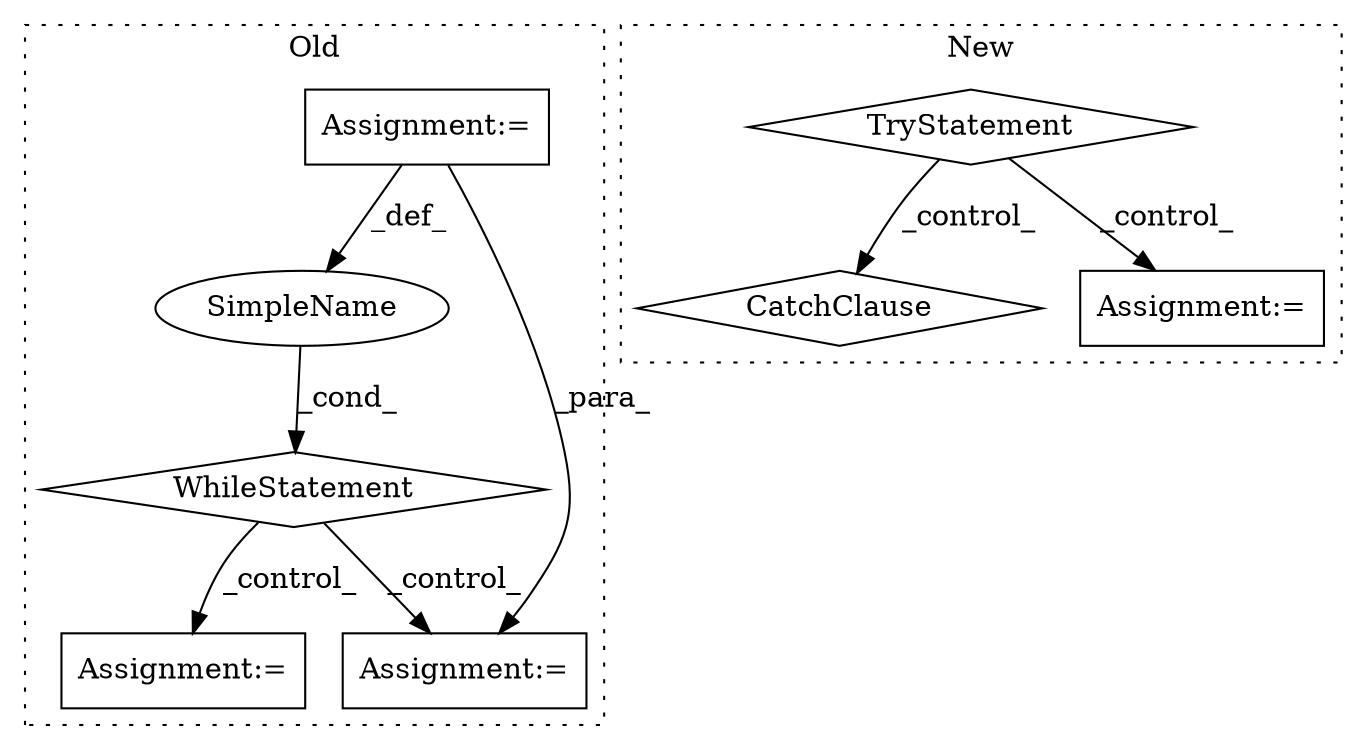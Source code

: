 digraph G {
subgraph cluster0 {
1 [label="WhileStatement" a="61" s="18509,18532" l="7,2" shape="diamond"];
4 [label="Assignment:=" a="7" s="18697" l="54" shape="box"];
5 [label="SimpleName" a="42" s="" l="" shape="ellipse"];
6 [label="Assignment:=" a="7" s="18358" l="1" shape="box"];
8 [label="Assignment:=" a="7" s="18543" l="1" shape="box"];
label = "Old";
style="dotted";
}
subgraph cluster1 {
2 [label="TryStatement" a="54" s="18296" l="4" shape="diamond"];
3 [label="CatchClause" a="12" s="18348,18381" l="11,2" shape="diamond"];
7 [label="Assignment:=" a="7" s="18318" l="1" shape="box"];
label = "New";
style="dotted";
}
1 -> 4 [label="_control_"];
1 -> 8 [label="_control_"];
2 -> 7 [label="_control_"];
2 -> 3 [label="_control_"];
5 -> 1 [label="_cond_"];
6 -> 5 [label="_def_"];
6 -> 8 [label="_para_"];
}